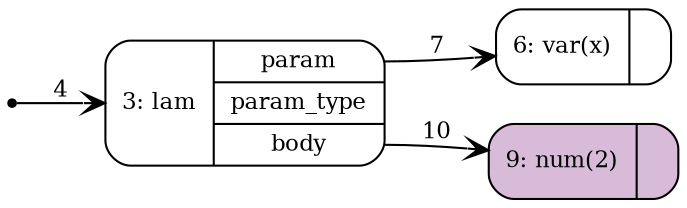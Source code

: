 digraph G {
   node [shape=Mrecord,fontsize=11,ranksep=0];
   edge [arrowhead=vee,fontsize=11,weight=2];
   rankdir = LR;
   {rank=min; n0 [shape=point]};
   n0 [label="{0: root|{<root> root}}",style=filled,fillcolor=black,color=black];
n3 [label="{3: lam|{<param> param|<param_type> param_type|<body> body}}",style=filled,fillcolor=white,color=black];
n6 [label="{6: var(x)|{}}",style=filled,fillcolor=white,color=black];
n9 [label="{9: num(2)|{}}",style=filled,fillcolor="#D7BBD9",color=black];
n3:body -> n9 [color=black,label="10",edgeURL="#",edgetooltip="id: 10\nsource: 3\nindex: Lang.Index.Exp_lam_body\ntarget: 9",labeltooltip="id: 10\nsource: 3\nindex: Lang.Index.Exp_lam_body\ntarget: 9"];
n3:param -> n6 [color=black,label="7",edgeURL="#",edgetooltip="id: 7\nsource: 3\nindex: Lang.Index.Exp_lam_param\ntarget: 6",labeltooltip="id: 7\nsource: 3\nindex: Lang.Index.Exp_lam_param\ntarget: 6"];
n0:root -> n3 [color=black,label="4",edgeURL="#",edgetooltip="id: 4\nsource: 0\nindex: Lang.Index.Root_root_root\ntarget: 3",labeltooltip="id: 4\nsource: 0\nindex: Lang.Index.Root_root_root\ntarget: 3"]}